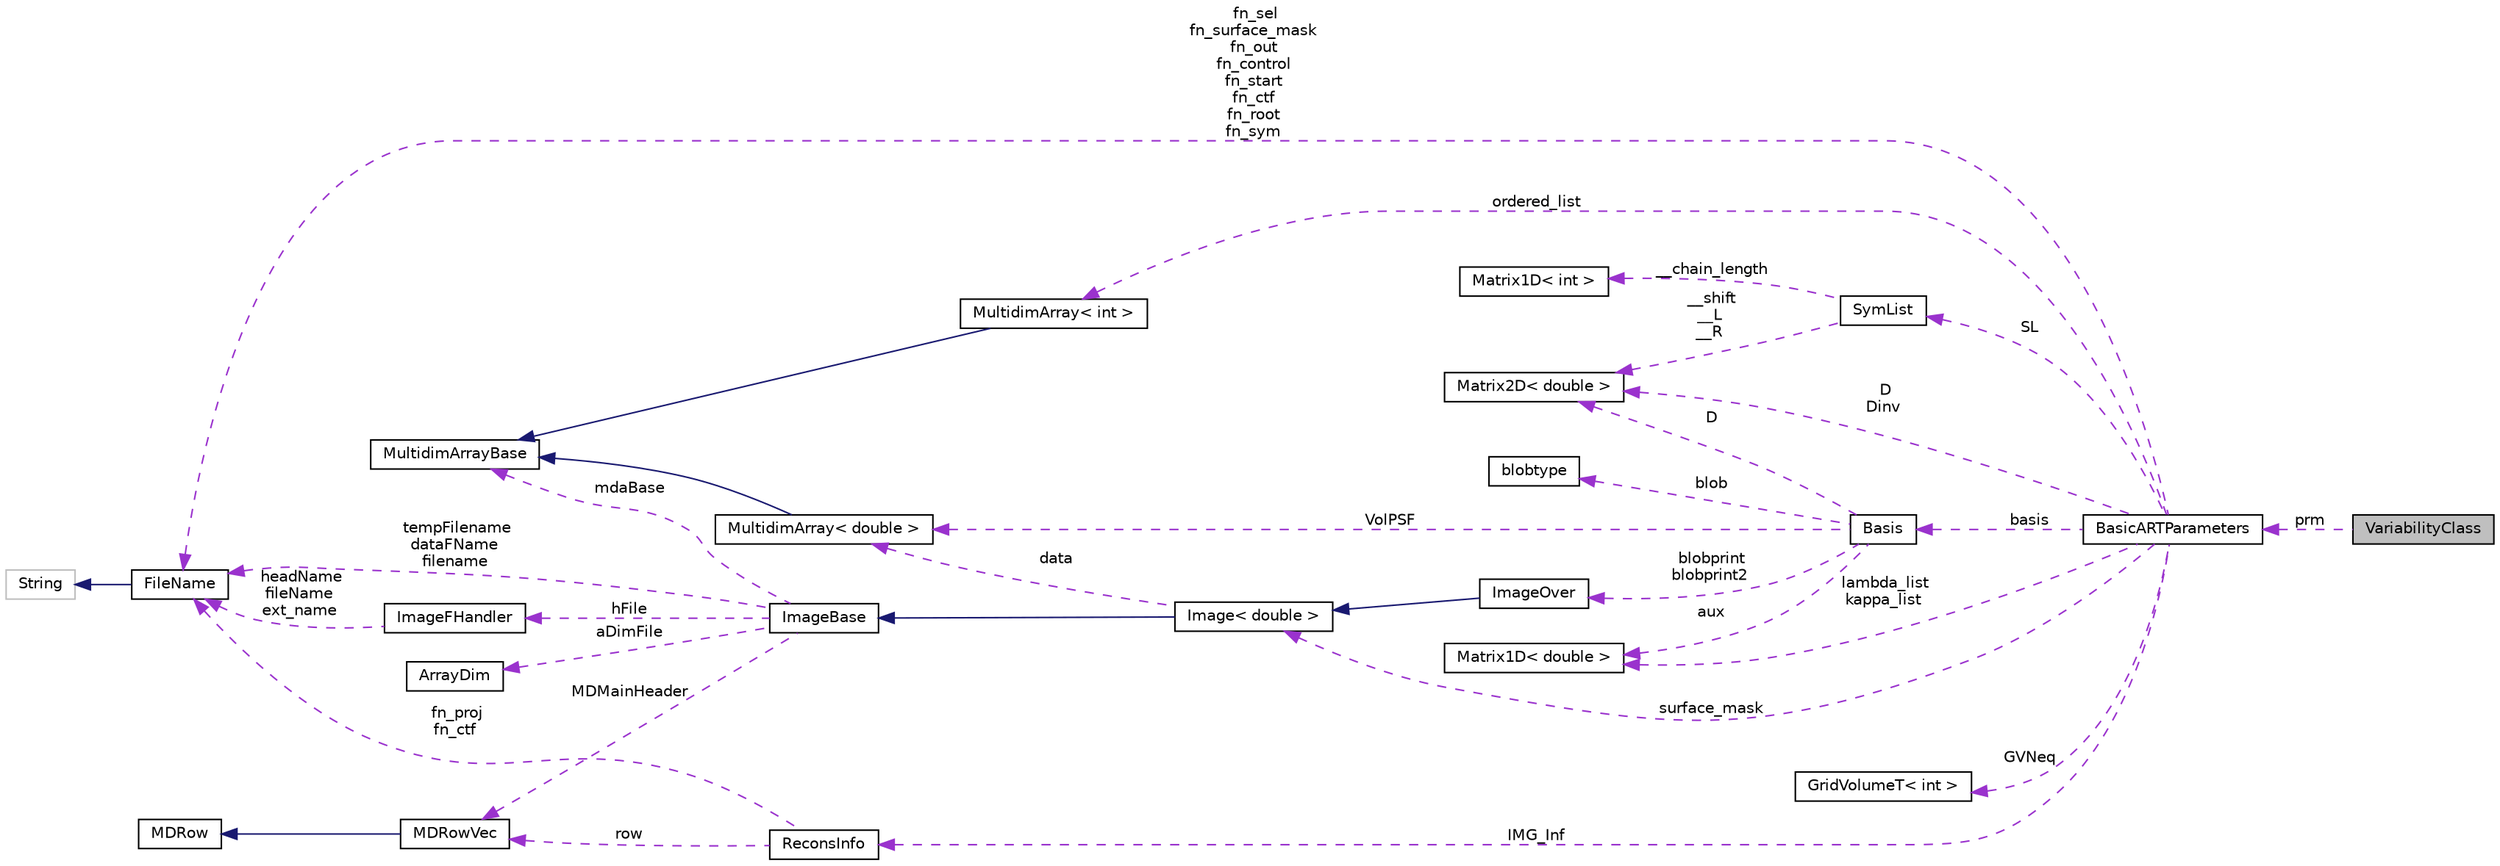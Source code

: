 digraph "VariabilityClass"
{
  edge [fontname="Helvetica",fontsize="10",labelfontname="Helvetica",labelfontsize="10"];
  node [fontname="Helvetica",fontsize="10",shape=record];
  rankdir="LR";
  Node1 [label="VariabilityClass",height=0.2,width=0.4,color="black", fillcolor="grey75", style="filled", fontcolor="black"];
  Node2 -> Node1 [dir="back",color="darkorchid3",fontsize="10",style="dashed",label=" prm" ,fontname="Helvetica"];
  Node2 [label="BasicARTParameters",height=0.2,width=0.4,color="black", fillcolor="white", style="filled",URL="$classBasicARTParameters.html"];
  Node3 -> Node2 [dir="back",color="darkorchid3",fontsize="10",style="dashed",label=" IMG_Inf" ,fontname="Helvetica"];
  Node3 [label="ReconsInfo",height=0.2,width=0.4,color="black", fillcolor="white", style="filled",URL="$structReconsInfo.html"];
  Node4 -> Node3 [dir="back",color="darkorchid3",fontsize="10",style="dashed",label=" row" ,fontname="Helvetica"];
  Node4 [label="MDRowVec",height=0.2,width=0.4,color="black", fillcolor="white", style="filled",URL="$classMDRowVec.html"];
  Node5 -> Node4 [dir="back",color="midnightblue",fontsize="10",style="solid",fontname="Helvetica"];
  Node5 [label="MDRow",height=0.2,width=0.4,color="black", fillcolor="white", style="filled",URL="$classMDRow.html"];
  Node6 -> Node3 [dir="back",color="darkorchid3",fontsize="10",style="dashed",label=" fn_proj\nfn_ctf" ,fontname="Helvetica"];
  Node6 [label="FileName",height=0.2,width=0.4,color="black", fillcolor="white", style="filled",URL="$classFileName.html"];
  Node7 -> Node6 [dir="back",color="midnightblue",fontsize="10",style="solid",fontname="Helvetica"];
  Node7 [label="String",height=0.2,width=0.4,color="grey75", fillcolor="white", style="filled"];
  Node8 -> Node2 [dir="back",color="darkorchid3",fontsize="10",style="dashed",label=" D\nDinv" ,fontname="Helvetica"];
  Node8 [label="Matrix2D\< double \>",height=0.2,width=0.4,color="black", fillcolor="white", style="filled",URL="$classMatrix2D.html"];
  Node9 -> Node2 [dir="back",color="darkorchid3",fontsize="10",style="dashed",label=" basis" ,fontname="Helvetica"];
  Node9 [label="Basis",height=0.2,width=0.4,color="black", fillcolor="white", style="filled",URL="$classBasis.html"];
  Node10 -> Node9 [dir="back",color="darkorchid3",fontsize="10",style="dashed",label=" blobprint\nblobprint2" ,fontname="Helvetica"];
  Node10 [label="ImageOver",height=0.2,width=0.4,color="black", fillcolor="white", style="filled",URL="$classImageOver.html"];
  Node11 -> Node10 [dir="back",color="midnightblue",fontsize="10",style="solid",fontname="Helvetica"];
  Node11 [label="Image\< double \>",height=0.2,width=0.4,color="black", fillcolor="white", style="filled",URL="$classImage.html"];
  Node12 -> Node11 [dir="back",color="midnightblue",fontsize="10",style="solid",fontname="Helvetica"];
  Node12 [label="ImageBase",height=0.2,width=0.4,color="black", fillcolor="white", style="filled",URL="$classImageBase.html",tooltip="Image base class. "];
  Node13 -> Node12 [dir="back",color="darkorchid3",fontsize="10",style="dashed",label=" mdaBase" ,fontname="Helvetica"];
  Node13 [label="MultidimArrayBase",height=0.2,width=0.4,color="black", fillcolor="white", style="filled",URL="$classMultidimArrayBase.html"];
  Node4 -> Node12 [dir="back",color="darkorchid3",fontsize="10",style="dashed",label=" MDMainHeader" ,fontname="Helvetica"];
  Node14 -> Node12 [dir="back",color="darkorchid3",fontsize="10",style="dashed",label=" hFile" ,fontname="Helvetica"];
  Node14 [label="ImageFHandler",height=0.2,width=0.4,color="black", fillcolor="white", style="filled",URL="$structImageFHandler.html"];
  Node6 -> Node14 [dir="back",color="darkorchid3",fontsize="10",style="dashed",label=" headName\nfileName\next_name" ,fontname="Helvetica"];
  Node15 -> Node12 [dir="back",color="darkorchid3",fontsize="10",style="dashed",label=" aDimFile" ,fontname="Helvetica"];
  Node15 [label="ArrayDim",height=0.2,width=0.4,color="black", fillcolor="white", style="filled",URL="$structArrayDim.html"];
  Node6 -> Node12 [dir="back",color="darkorchid3",fontsize="10",style="dashed",label=" tempFilename\ndataFName\nfilename" ,fontname="Helvetica"];
  Node16 -> Node11 [dir="back",color="darkorchid3",fontsize="10",style="dashed",label=" data" ,fontname="Helvetica"];
  Node16 [label="MultidimArray\< double \>",height=0.2,width=0.4,color="black", fillcolor="white", style="filled",URL="$classMultidimArray.html"];
  Node13 -> Node16 [dir="back",color="midnightblue",fontsize="10",style="solid",fontname="Helvetica"];
  Node17 -> Node9 [dir="back",color="darkorchid3",fontsize="10",style="dashed",label=" blob" ,fontname="Helvetica"];
  Node17 [label="blobtype",height=0.2,width=0.4,color="black", fillcolor="white", style="filled",URL="$structblobtype.html"];
  Node8 -> Node9 [dir="back",color="darkorchid3",fontsize="10",style="dashed",label=" D" ,fontname="Helvetica"];
  Node18 -> Node9 [dir="back",color="darkorchid3",fontsize="10",style="dashed",label=" aux" ,fontname="Helvetica"];
  Node18 [label="Matrix1D\< double \>",height=0.2,width=0.4,color="black", fillcolor="white", style="filled",URL="$classMatrix1D.html"];
  Node16 -> Node9 [dir="back",color="darkorchid3",fontsize="10",style="dashed",label=" VolPSF" ,fontname="Helvetica"];
  Node11 -> Node2 [dir="back",color="darkorchid3",fontsize="10",style="dashed",label=" surface_mask" ,fontname="Helvetica"];
  Node18 -> Node2 [dir="back",color="darkorchid3",fontsize="10",style="dashed",label=" lambda_list\nkappa_list" ,fontname="Helvetica"];
  Node19 -> Node2 [dir="back",color="darkorchid3",fontsize="10",style="dashed",label=" ordered_list" ,fontname="Helvetica"];
  Node19 [label="MultidimArray\< int \>",height=0.2,width=0.4,color="black", fillcolor="white", style="filled",URL="$classMultidimArray.html"];
  Node13 -> Node19 [dir="back",color="midnightblue",fontsize="10",style="solid",fontname="Helvetica"];
  Node20 -> Node2 [dir="back",color="darkorchid3",fontsize="10",style="dashed",label=" GVNeq" ,fontname="Helvetica"];
  Node20 [label="GridVolumeT\< int \>",height=0.2,width=0.4,color="black", fillcolor="white", style="filled",URL="$classGridVolumeT.html"];
  Node21 -> Node2 [dir="back",color="darkorchid3",fontsize="10",style="dashed",label=" SL" ,fontname="Helvetica"];
  Node21 [label="SymList",height=0.2,width=0.4,color="black", fillcolor="white", style="filled",URL="$classSymList.html"];
  Node8 -> Node21 [dir="back",color="darkorchid3",fontsize="10",style="dashed",label=" __shift\n__L\n__R" ,fontname="Helvetica"];
  Node22 -> Node21 [dir="back",color="darkorchid3",fontsize="10",style="dashed",label=" __chain_length" ,fontname="Helvetica"];
  Node22 [label="Matrix1D\< int \>",height=0.2,width=0.4,color="black", fillcolor="white", style="filled",URL="$classMatrix1D.html"];
  Node6 -> Node2 [dir="back",color="darkorchid3",fontsize="10",style="dashed",label=" fn_sel\nfn_surface_mask\nfn_out\nfn_control\nfn_start\nfn_ctf\nfn_root\nfn_sym" ,fontname="Helvetica"];
}
